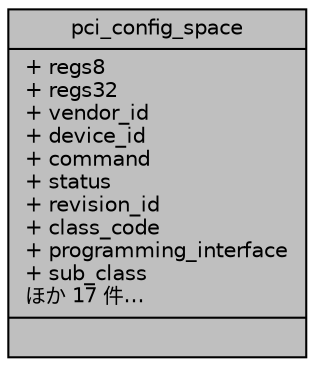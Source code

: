 digraph "pci_config_space"
{
 // LATEX_PDF_SIZE
  edge [fontname="Helvetica",fontsize="10",labelfontname="Helvetica",labelfontsize="10"];
  node [fontname="Helvetica",fontsize="10",shape=record];
  Node1 [label="{pci_config_space\n|+ regs8\l+ regs32\l+ vendor_id\l+ device_id\l+ command\l+ status\l+ revision_id\l+ class_code\l+ programming_interface\l+ sub_class\lほか 17 件…\l|}",height=0.2,width=0.4,color="black", fillcolor="grey75", style="filled", fontcolor="black",tooltip=" "];
}
